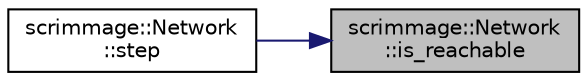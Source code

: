 digraph "scrimmage::Network::is_reachable"
{
 // LATEX_PDF_SIZE
  edge [fontname="Helvetica",fontsize="10",labelfontname="Helvetica",labelfontsize="10"];
  node [fontname="Helvetica",fontsize="10",shape=record];
  rankdir="RL";
  Node1 [label="scrimmage::Network\l::is_reachable",height=0.2,width=0.4,color="black", fillcolor="grey75", style="filled", fontcolor="black",tooltip=" "];
  Node1 -> Node2 [dir="back",color="midnightblue",fontsize="10",style="solid",fontname="Helvetica"];
  Node2 [label="scrimmage::Network\l::step",height=0.2,width=0.4,color="black", fillcolor="white", style="filled",URL="$classscrimmage_1_1Network.html#a2f8038f7d231ba3dcf0823cb0cab766a",tooltip=" "];
}

